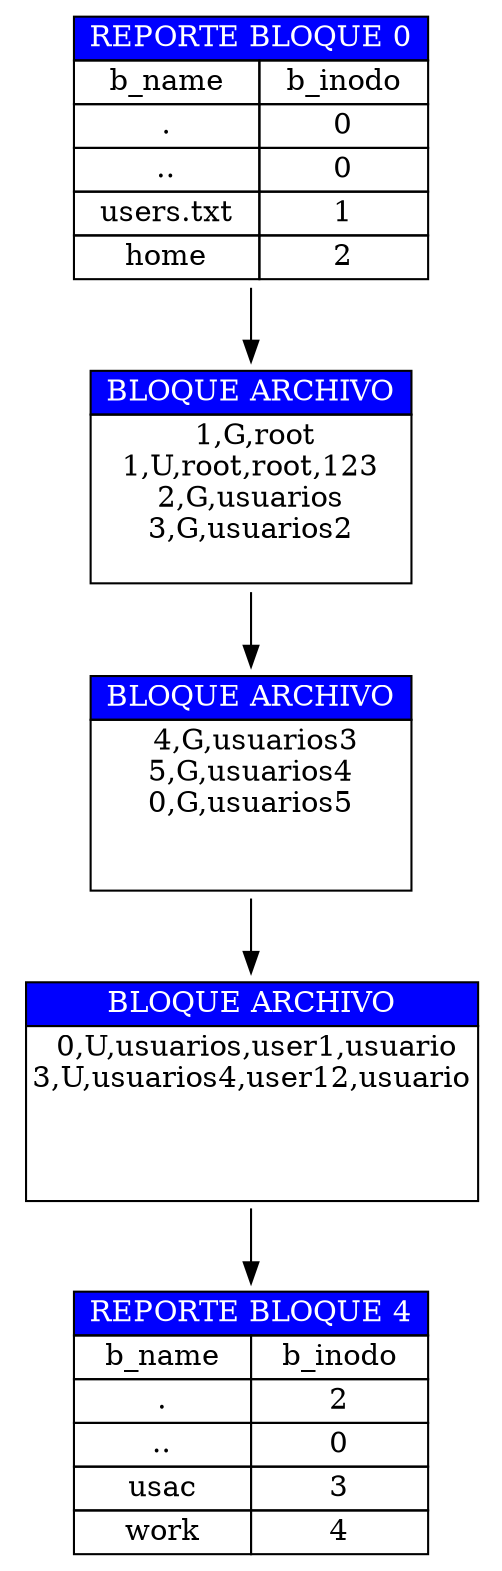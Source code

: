 digraph G {
	node [shape=plaintext]
	bloque0 [label=<
					<table border="0" cellborder="1" cellspacing="0">
					<tr><td colspan="2" bgcolor="#0000FF"><font color="white"> REPORTE BLOQUE 0 </font></td></tr>
	<tr><td>b_name</td><td>b_inodo</td></tr>
	<tr><td>.</td><td>0</td></tr>
	<tr><td>..</td><td>0</td></tr>
	<tr><td>users.txt</td><td>1</td></tr>
	<tr><td>home</td><td>2</td></tr>	</table>>];
bloque1 [label=<
				<table border="0" cellborder="1" cellspacing="0">
		<tr><td colspan="2" bgcolor="#0000FF"><font color="white"> BLOQUE ARCHIVO </font></td></tr>
		<tr><td colspan="2"> 1,G,root<br/>1,U,root,root,123<br/>2,G,usuarios<br/>3,G,usuarios2<br/> </td></tr>	</table>>];
bloque2 [label=<
				<table border="0" cellborder="1" cellspacing="0">
		<tr><td colspan="2" bgcolor="#0000FF"><font color="white"> BLOQUE ARCHIVO </font></td></tr>
		<tr><td colspan="2"> 4,G,usuarios3<br/>5,G,usuarios4<br/>0,G,usuarios5<br/><br/> </td></tr>	</table>>];
bloque3 [label=<
				<table border="0" cellborder="1" cellspacing="0">
		<tr><td colspan="2" bgcolor="#0000FF"><font color="white"> BLOQUE ARCHIVO </font></td></tr>
		<tr><td colspan="2"> 0,U,usuarios,user1,usuario<br/>3,U,usuarios4,user12,usuario<br/><br/><br/> </td></tr>	</table>>];
bloque4 [label=<
					<table border="0" cellborder="1" cellspacing="0">
					<tr><td colspan="2" bgcolor="#0000FF"><font color="white"> REPORTE BLOQUE 4 </font></td></tr>
	<tr><td>b_name</td><td>b_inodo</td></tr>
	<tr><td>.</td><td>2</td></tr>
	<tr><td>..</td><td>0</td></tr>
	<tr><td>usac</td><td>3</td></tr>
	<tr><td>work</td><td>4</td></tr>	</table>>];
bloque0 -> bloque1
bloque1 -> bloque2
bloque2 -> bloque3
bloque3 -> bloque4
}